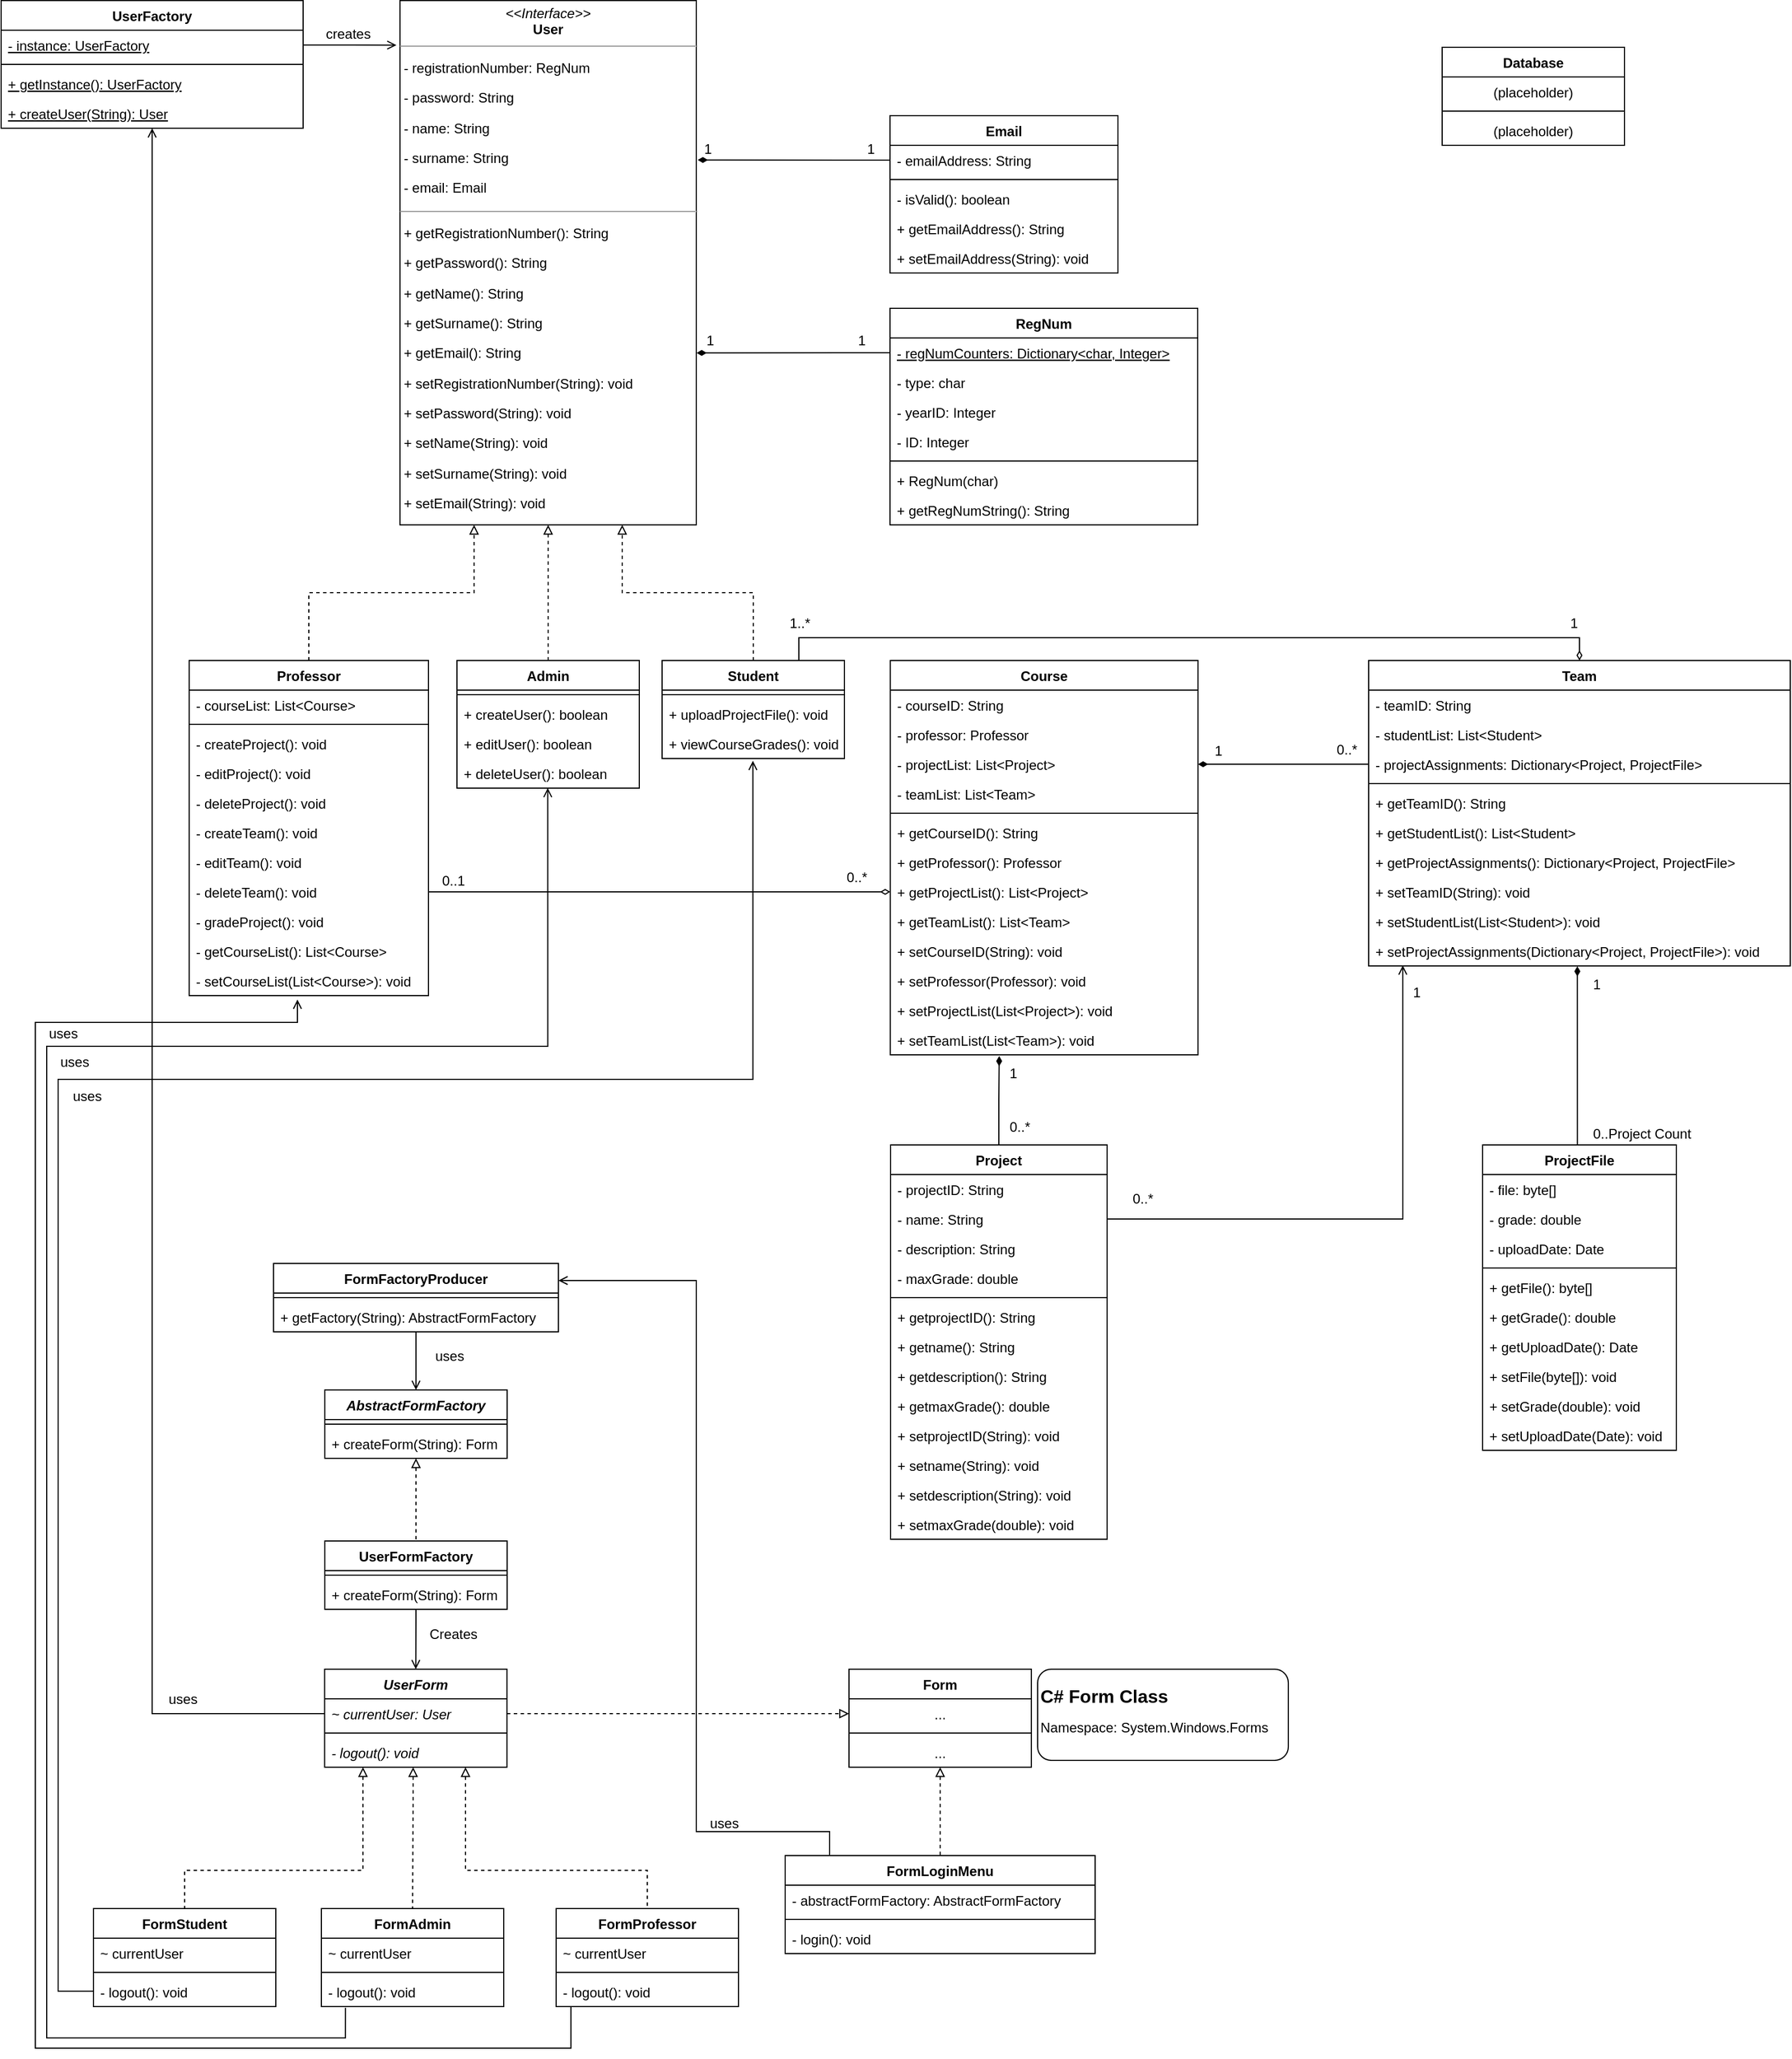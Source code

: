 <mxfile version="10.6.7" type="device"><diagram id="9WLGYYXJXkkvw9LjVPhM" name="Page-1"><mxGraphModel dx="1394" dy="836" grid="1" gridSize="10" guides="1" tooltips="1" connect="1" arrows="1" fold="1" page="1" pageScale="1" pageWidth="850" pageHeight="1100" math="0" shadow="0"><root><mxCell id="0"/><mxCell id="1" parent="0"/><mxCell id="fTc-Evs3JfpYbLIohD-S-1" value="&lt;p style=&quot;margin: 0px ; margin-top: 4px ; text-align: center&quot;&gt;&lt;i&gt;&amp;lt;&amp;lt;Interface&amp;gt;&amp;gt;&lt;/i&gt;&lt;br&gt;&lt;b&gt;User&lt;/b&gt;&lt;/p&gt;&lt;hr size=&quot;1&quot;&gt;&lt;p&gt;&amp;nbsp;- registrationNumber: RegNum&lt;/p&gt;&lt;p&gt;&amp;nbsp;- password: String&lt;/p&gt;&lt;p&gt;&amp;nbsp;- name: String&lt;/p&gt;&lt;p&gt;&amp;nbsp;- surname: String&lt;/p&gt;&lt;p&gt;&amp;nbsp;- email: Email&lt;/p&gt;&lt;hr size=&quot;1&quot;&gt;&lt;p&gt;&amp;nbsp;+ getRegistrationNumber(): String&lt;/p&gt;&lt;p&gt;&amp;nbsp;+ getPassword(): String&lt;/p&gt;&lt;p&gt;&amp;nbsp;+ getName(): String&lt;/p&gt;&lt;p&gt;&amp;nbsp;+ getSurname(): String&lt;/p&gt;&lt;p&gt;&amp;nbsp;+ getEmail(): String&lt;/p&gt;&lt;p&gt;&amp;nbsp;+ setRegistrationNumber(String): void&lt;/p&gt;&lt;p&gt;&amp;nbsp;+ setPassword(String): void&lt;/p&gt;&lt;p&gt;&amp;nbsp;+ setName(String): void&lt;/p&gt;&lt;p&gt;&amp;nbsp;+ setSurname(String): void&lt;/p&gt;&lt;p&gt;&amp;nbsp;+ setEmail(String): void&lt;/p&gt;" style="verticalAlign=top;align=left;overflow=fill;fontSize=12;fontFamily=Helvetica;html=1;fillColor=none;" parent="1" vertex="1"><mxGeometry x="360" y="23.5" width="260" height="460" as="geometry"/></mxCell><mxCell id="fTc-Evs3JfpYbLIohD-S-7" value="RegNum" style="swimlane;fontStyle=1;align=center;verticalAlign=top;childLayout=stackLayout;horizontal=1;startSize=26;horizontalStack=0;resizeParent=1;resizeParentMax=0;resizeLast=0;collapsible=1;marginBottom=0;" parent="1" vertex="1"><mxGeometry x="790" y="293.5" width="270" height="190" as="geometry"/></mxCell><mxCell id="fTc-Evs3JfpYbLIohD-S-19" value="- regNumCounters: Dictionary&lt;char, Integer&gt;" style="text;strokeColor=none;fillColor=none;align=left;verticalAlign=top;spacingLeft=4;spacingRight=4;overflow=hidden;rotatable=0;points=[[0,0.5],[1,0.5]];portConstraint=eastwest;fontStyle=4" parent="fTc-Evs3JfpYbLIohD-S-7" vertex="1"><mxGeometry y="26" width="270" height="26" as="geometry"/></mxCell><mxCell id="fTc-Evs3JfpYbLIohD-S-8" value="- type: char" style="text;strokeColor=none;fillColor=none;align=left;verticalAlign=top;spacingLeft=4;spacingRight=4;overflow=hidden;rotatable=0;points=[[0,0.5],[1,0.5]];portConstraint=eastwest;" parent="fTc-Evs3JfpYbLIohD-S-7" vertex="1"><mxGeometry y="52" width="270" height="26" as="geometry"/></mxCell><mxCell id="fTc-Evs3JfpYbLIohD-S-11" value="- yearID: Integer" style="text;strokeColor=none;fillColor=none;align=left;verticalAlign=top;spacingLeft=4;spacingRight=4;overflow=hidden;rotatable=0;points=[[0,0.5],[1,0.5]];portConstraint=eastwest;" parent="fTc-Evs3JfpYbLIohD-S-7" vertex="1"><mxGeometry y="78" width="270" height="26" as="geometry"/></mxCell><mxCell id="fTc-Evs3JfpYbLIohD-S-12" value="- ID: Integer" style="text;strokeColor=none;fillColor=none;align=left;verticalAlign=top;spacingLeft=4;spacingRight=4;overflow=hidden;rotatable=0;points=[[0,0.5],[1,0.5]];portConstraint=eastwest;" parent="fTc-Evs3JfpYbLIohD-S-7" vertex="1"><mxGeometry y="104" width="270" height="26" as="geometry"/></mxCell><mxCell id="fTc-Evs3JfpYbLIohD-S-9" value="" style="line;strokeWidth=1;fillColor=none;align=left;verticalAlign=middle;spacingTop=-1;spacingLeft=3;spacingRight=3;rotatable=0;labelPosition=right;points=[];portConstraint=eastwest;" parent="fTc-Evs3JfpYbLIohD-S-7" vertex="1"><mxGeometry y="130" width="270" height="8" as="geometry"/></mxCell><mxCell id="fTc-Evs3JfpYbLIohD-S-10" value="+ RegNum(char)" style="text;strokeColor=none;fillColor=none;align=left;verticalAlign=top;spacingLeft=4;spacingRight=4;overflow=hidden;rotatable=0;points=[[0,0.5],[1,0.5]];portConstraint=eastwest;" parent="fTc-Evs3JfpYbLIohD-S-7" vertex="1"><mxGeometry y="138" width="270" height="26" as="geometry"/></mxCell><mxCell id="fTc-Evs3JfpYbLIohD-S-24" value="+ getRegNumString(): String" style="text;strokeColor=none;fillColor=none;align=left;verticalAlign=top;spacingLeft=4;spacingRight=4;overflow=hidden;rotatable=0;points=[[0,0.5],[1,0.5]];portConstraint=eastwest;" parent="fTc-Evs3JfpYbLIohD-S-7" vertex="1"><mxGeometry y="164" width="270" height="26" as="geometry"/></mxCell><mxCell id="fTc-Evs3JfpYbLIohD-S-140" style="edgeStyle=orthogonalEdgeStyle;rounded=0;orthogonalLoop=1;jettySize=auto;html=1;exitX=0.5;exitY=0;exitDx=0;exitDy=0;entryX=0.5;entryY=1;entryDx=0;entryDy=0;endArrow=block;endFill=0;dashed=1;" parent="1" source="fTc-Evs3JfpYbLIohD-S-25" target="fTc-Evs3JfpYbLIohD-S-1" edge="1"><mxGeometry relative="1" as="geometry"/></mxCell><mxCell id="fTc-Evs3JfpYbLIohD-S-25" value="Admin" style="swimlane;fontStyle=1;align=center;verticalAlign=top;childLayout=stackLayout;horizontal=1;startSize=26;horizontalStack=0;resizeParent=1;resizeParentMax=0;resizeLast=0;collapsible=1;marginBottom=0;fillColor=none;" parent="1" vertex="1"><mxGeometry x="410" y="602.5" width="160" height="112" as="geometry"/></mxCell><mxCell id="fTc-Evs3JfpYbLIohD-S-27" value="" style="line;strokeWidth=1;fillColor=none;align=left;verticalAlign=middle;spacingTop=-1;spacingLeft=3;spacingRight=3;rotatable=0;labelPosition=right;points=[];portConstraint=eastwest;" parent="fTc-Evs3JfpYbLIohD-S-25" vertex="1"><mxGeometry y="26" width="160" height="8" as="geometry"/></mxCell><mxCell id="fTc-Evs3JfpYbLIohD-S-28" value="+ createUser(): boolean" style="text;strokeColor=none;fillColor=none;align=left;verticalAlign=top;spacingLeft=4;spacingRight=4;overflow=hidden;rotatable=0;points=[[0,0.5],[1,0.5]];portConstraint=eastwest;" parent="fTc-Evs3JfpYbLIohD-S-25" vertex="1"><mxGeometry y="34" width="160" height="26" as="geometry"/></mxCell><mxCell id="fTc-Evs3JfpYbLIohD-S-38" value="+ editUser(): boolean" style="text;strokeColor=none;fillColor=none;align=left;verticalAlign=top;spacingLeft=4;spacingRight=4;overflow=hidden;rotatable=0;points=[[0,0.5],[1,0.5]];portConstraint=eastwest;" parent="fTc-Evs3JfpYbLIohD-S-25" vertex="1"><mxGeometry y="60" width="160" height="26" as="geometry"/></mxCell><mxCell id="fTc-Evs3JfpYbLIohD-S-39" value="+ deleteUser(): boolean" style="text;strokeColor=none;fillColor=none;align=left;verticalAlign=top;spacingLeft=4;spacingRight=4;overflow=hidden;rotatable=0;points=[[0,0.5],[1,0.5]];portConstraint=eastwest;" parent="fTc-Evs3JfpYbLIohD-S-25" vertex="1"><mxGeometry y="86" width="160" height="26" as="geometry"/></mxCell><mxCell id="fTc-Evs3JfpYbLIohD-S-144" style="edgeStyle=orthogonalEdgeStyle;rounded=0;orthogonalLoop=1;jettySize=auto;html=1;exitX=0.5;exitY=0;exitDx=0;exitDy=0;entryX=0.75;entryY=1;entryDx=0;entryDy=0;dashed=1;endArrow=block;endFill=0;" parent="1" source="fTc-Evs3JfpYbLIohD-S-29" target="fTc-Evs3JfpYbLIohD-S-1" edge="1"><mxGeometry relative="1" as="geometry"/></mxCell><mxCell id="fTc-Evs3JfpYbLIohD-S-29" value="Student" style="swimlane;fontStyle=1;align=center;verticalAlign=top;childLayout=stackLayout;horizontal=1;startSize=26;horizontalStack=0;resizeParent=1;resizeParentMax=0;resizeLast=0;collapsible=1;marginBottom=0;fillColor=none;" parent="1" vertex="1"><mxGeometry x="590" y="602.5" width="160" height="86" as="geometry"/></mxCell><mxCell id="fTc-Evs3JfpYbLIohD-S-31" value="" style="line;strokeWidth=1;fillColor=none;align=left;verticalAlign=middle;spacingTop=-1;spacingLeft=3;spacingRight=3;rotatable=0;labelPosition=right;points=[];portConstraint=eastwest;" parent="fTc-Evs3JfpYbLIohD-S-29" vertex="1"><mxGeometry y="26" width="160" height="8" as="geometry"/></mxCell><mxCell id="fTc-Evs3JfpYbLIohD-S-32" value="+ uploadProjectFile(): void" style="text;strokeColor=none;fillColor=none;align=left;verticalAlign=top;spacingLeft=4;spacingRight=4;overflow=hidden;rotatable=0;points=[[0,0.5],[1,0.5]];portConstraint=eastwest;" parent="fTc-Evs3JfpYbLIohD-S-29" vertex="1"><mxGeometry y="34" width="160" height="26" as="geometry"/></mxCell><mxCell id="fTc-Evs3JfpYbLIohD-S-40" value="+ viewCourseGrades(): void" style="text;strokeColor=none;fillColor=none;align=left;verticalAlign=top;spacingLeft=4;spacingRight=4;overflow=hidden;rotatable=0;points=[[0,0.5],[1,0.5]];portConstraint=eastwest;" parent="fTc-Evs3JfpYbLIohD-S-29" vertex="1"><mxGeometry y="60" width="160" height="26" as="geometry"/></mxCell><mxCell id="fTc-Evs3JfpYbLIohD-S-143" style="edgeStyle=orthogonalEdgeStyle;rounded=0;orthogonalLoop=1;jettySize=auto;html=1;exitX=0.5;exitY=0;exitDx=0;exitDy=0;entryX=0.25;entryY=1;entryDx=0;entryDy=0;dashed=1;endArrow=block;endFill=0;" parent="1" source="fTc-Evs3JfpYbLIohD-S-33" target="fTc-Evs3JfpYbLIohD-S-1" edge="1"><mxGeometry relative="1" as="geometry"/></mxCell><mxCell id="fTc-Evs3JfpYbLIohD-S-33" value="Professor" style="swimlane;fontStyle=1;align=center;verticalAlign=top;childLayout=stackLayout;horizontal=1;startSize=26;horizontalStack=0;resizeParent=1;resizeParentMax=0;resizeLast=0;collapsible=1;marginBottom=0;fillColor=none;" parent="1" vertex="1"><mxGeometry x="175" y="602.5" width="210" height="294" as="geometry"/></mxCell><mxCell id="fTc-Evs3JfpYbLIohD-S-34" value="- courseList: List&lt;Course&gt;" style="text;strokeColor=none;fillColor=none;align=left;verticalAlign=top;spacingLeft=4;spacingRight=4;overflow=hidden;rotatable=0;points=[[0,0.5],[1,0.5]];portConstraint=eastwest;" parent="fTc-Evs3JfpYbLIohD-S-33" vertex="1"><mxGeometry y="26" width="210" height="26" as="geometry"/></mxCell><mxCell id="fTc-Evs3JfpYbLIohD-S-35" value="" style="line;strokeWidth=1;fillColor=none;align=left;verticalAlign=middle;spacingTop=-1;spacingLeft=3;spacingRight=3;rotatable=0;labelPosition=right;points=[];portConstraint=eastwest;" parent="fTc-Evs3JfpYbLIohD-S-33" vertex="1"><mxGeometry y="52" width="210" height="8" as="geometry"/></mxCell><mxCell id="fTc-Evs3JfpYbLIohD-S-36" value="- createProject(): void" style="text;strokeColor=none;fillColor=none;align=left;verticalAlign=top;spacingLeft=4;spacingRight=4;overflow=hidden;rotatable=0;points=[[0,0.5],[1,0.5]];portConstraint=eastwest;" parent="fTc-Evs3JfpYbLIohD-S-33" vertex="1"><mxGeometry y="60" width="210" height="26" as="geometry"/></mxCell><mxCell id="fTc-Evs3JfpYbLIohD-S-112" value="- editProject(): void" style="text;strokeColor=none;fillColor=none;align=left;verticalAlign=top;spacingLeft=4;spacingRight=4;overflow=hidden;rotatable=0;points=[[0,0.5],[1,0.5]];portConstraint=eastwest;" parent="fTc-Evs3JfpYbLIohD-S-33" vertex="1"><mxGeometry y="86" width="210" height="26" as="geometry"/></mxCell><mxCell id="fTc-Evs3JfpYbLIohD-S-123" value="- deleteProject(): void" style="text;strokeColor=none;fillColor=none;align=left;verticalAlign=top;spacingLeft=4;spacingRight=4;overflow=hidden;rotatable=0;points=[[0,0.5],[1,0.5]];portConstraint=eastwest;" parent="fTc-Evs3JfpYbLIohD-S-33" vertex="1"><mxGeometry y="112" width="210" height="26" as="geometry"/></mxCell><mxCell id="fTc-Evs3JfpYbLIohD-S-124" value="- createTeam(): void" style="text;strokeColor=none;fillColor=none;align=left;verticalAlign=top;spacingLeft=4;spacingRight=4;overflow=hidden;rotatable=0;points=[[0,0.5],[1,0.5]];portConstraint=eastwest;" parent="fTc-Evs3JfpYbLIohD-S-33" vertex="1"><mxGeometry y="138" width="210" height="26" as="geometry"/></mxCell><mxCell id="fTc-Evs3JfpYbLIohD-S-125" value="- editTeam(): void" style="text;strokeColor=none;fillColor=none;align=left;verticalAlign=top;spacingLeft=4;spacingRight=4;overflow=hidden;rotatable=0;points=[[0,0.5],[1,0.5]];portConstraint=eastwest;" parent="fTc-Evs3JfpYbLIohD-S-33" vertex="1"><mxGeometry y="164" width="210" height="26" as="geometry"/></mxCell><mxCell id="fTc-Evs3JfpYbLIohD-S-126" value="- deleteTeam(): void" style="text;strokeColor=none;fillColor=none;align=left;verticalAlign=top;spacingLeft=4;spacingRight=4;overflow=hidden;rotatable=0;points=[[0,0.5],[1,0.5]];portConstraint=eastwest;" parent="fTc-Evs3JfpYbLIohD-S-33" vertex="1"><mxGeometry y="190" width="210" height="26" as="geometry"/></mxCell><mxCell id="fTc-Evs3JfpYbLIohD-S-127" value="- gradeProject(): void" style="text;strokeColor=none;fillColor=none;align=left;verticalAlign=top;spacingLeft=4;spacingRight=4;overflow=hidden;rotatable=0;points=[[0,0.5],[1,0.5]];portConstraint=eastwest;" parent="fTc-Evs3JfpYbLIohD-S-33" vertex="1"><mxGeometry y="216" width="210" height="26" as="geometry"/></mxCell><mxCell id="fTc-Evs3JfpYbLIohD-S-128" value="- getCourseList(): List&lt;Course&gt;" style="text;strokeColor=none;fillColor=none;align=left;verticalAlign=top;spacingLeft=4;spacingRight=4;overflow=hidden;rotatable=0;points=[[0,0.5],[1,0.5]];portConstraint=eastwest;" parent="fTc-Evs3JfpYbLIohD-S-33" vertex="1"><mxGeometry y="242" width="210" height="26" as="geometry"/></mxCell><mxCell id="fTc-Evs3JfpYbLIohD-S-129" value="- setCourseList(List&lt;Course&gt;): void" style="text;strokeColor=none;fillColor=none;align=left;verticalAlign=top;spacingLeft=4;spacingRight=4;overflow=hidden;rotatable=0;points=[[0,0.5],[1,0.5]];portConstraint=eastwest;" parent="fTc-Evs3JfpYbLIohD-S-33" vertex="1"><mxGeometry y="268" width="210" height="26" as="geometry"/></mxCell><mxCell id="fTc-Evs3JfpYbLIohD-S-41" value="Email" style="swimlane;fontStyle=1;align=center;verticalAlign=top;childLayout=stackLayout;horizontal=1;startSize=26;horizontalStack=0;resizeParent=1;resizeParentMax=0;resizeLast=0;collapsible=1;marginBottom=0;fillColor=none;" parent="1" vertex="1"><mxGeometry x="790" y="124.5" width="200" height="138" as="geometry"/></mxCell><mxCell id="fTc-Evs3JfpYbLIohD-S-42" value="- emailAddress: String" style="text;strokeColor=none;fillColor=none;align=left;verticalAlign=top;spacingLeft=4;spacingRight=4;overflow=hidden;rotatable=0;points=[[0,0.5],[1,0.5]];portConstraint=eastwest;" parent="fTc-Evs3JfpYbLIohD-S-41" vertex="1"><mxGeometry y="26" width="200" height="26" as="geometry"/></mxCell><mxCell id="fTc-Evs3JfpYbLIohD-S-43" value="" style="line;strokeWidth=1;fillColor=none;align=left;verticalAlign=middle;spacingTop=-1;spacingLeft=3;spacingRight=3;rotatable=0;labelPosition=right;points=[];portConstraint=eastwest;" parent="fTc-Evs3JfpYbLIohD-S-41" vertex="1"><mxGeometry y="52" width="200" height="8" as="geometry"/></mxCell><mxCell id="fTc-Evs3JfpYbLIohD-S-46" value="- isValid(): boolean" style="text;strokeColor=none;fillColor=none;align=left;verticalAlign=top;spacingLeft=4;spacingRight=4;overflow=hidden;rotatable=0;points=[[0,0.5],[1,0.5]];portConstraint=eastwest;" parent="fTc-Evs3JfpYbLIohD-S-41" vertex="1"><mxGeometry y="60" width="200" height="26" as="geometry"/></mxCell><mxCell id="fTc-Evs3JfpYbLIohD-S-44" value="+ getEmailAddress(): String" style="text;strokeColor=none;fillColor=none;align=left;verticalAlign=top;spacingLeft=4;spacingRight=4;overflow=hidden;rotatable=0;points=[[0,0.5],[1,0.5]];portConstraint=eastwest;" parent="fTc-Evs3JfpYbLIohD-S-41" vertex="1"><mxGeometry y="86" width="200" height="26" as="geometry"/></mxCell><mxCell id="fTc-Evs3JfpYbLIohD-S-45" value="+ setEmailAddress(String): void" style="text;strokeColor=none;fillColor=none;align=left;verticalAlign=top;spacingLeft=4;spacingRight=4;overflow=hidden;rotatable=0;points=[[0,0.5],[1,0.5]];portConstraint=eastwest;" parent="fTc-Evs3JfpYbLIohD-S-41" vertex="1"><mxGeometry y="112" width="200" height="26" as="geometry"/></mxCell><mxCell id="fTc-Evs3JfpYbLIohD-S-54" value="Course" style="swimlane;fontStyle=1;align=center;verticalAlign=top;childLayout=stackLayout;horizontal=1;startSize=26;horizontalStack=0;resizeParent=1;resizeParentMax=0;resizeLast=0;collapsible=1;marginBottom=0;fillColor=none;" parent="1" vertex="1"><mxGeometry x="790.25" y="602.5" width="270" height="346" as="geometry"/></mxCell><mxCell id="fTc-Evs3JfpYbLIohD-S-55" value="- courseID: String" style="text;strokeColor=none;fillColor=none;align=left;verticalAlign=top;spacingLeft=4;spacingRight=4;overflow=hidden;rotatable=0;points=[[0,0.5],[1,0.5]];portConstraint=eastwest;" parent="fTc-Evs3JfpYbLIohD-S-54" vertex="1"><mxGeometry y="26" width="270" height="26" as="geometry"/></mxCell><mxCell id="fTc-Evs3JfpYbLIohD-S-58" value="- professor: Professor" style="text;strokeColor=none;fillColor=none;align=left;verticalAlign=top;spacingLeft=4;spacingRight=4;overflow=hidden;rotatable=0;points=[[0,0.5],[1,0.5]];portConstraint=eastwest;" parent="fTc-Evs3JfpYbLIohD-S-54" vertex="1"><mxGeometry y="52" width="270" height="26" as="geometry"/></mxCell><mxCell id="fTc-Evs3JfpYbLIohD-S-59" value="- projectList: List&lt;Project&gt;" style="text;strokeColor=none;fillColor=none;align=left;verticalAlign=top;spacingLeft=4;spacingRight=4;overflow=hidden;rotatable=0;points=[[0,0.5],[1,0.5]];portConstraint=eastwest;" parent="fTc-Evs3JfpYbLIohD-S-54" vertex="1"><mxGeometry y="78" width="270" height="26" as="geometry"/></mxCell><mxCell id="fTc-Evs3JfpYbLIohD-S-62" value="- teamList: List&lt;Team&gt;" style="text;strokeColor=none;fillColor=none;align=left;verticalAlign=top;spacingLeft=4;spacingRight=4;overflow=hidden;rotatable=0;points=[[0,0.5],[1,0.5]];portConstraint=eastwest;" parent="fTc-Evs3JfpYbLIohD-S-54" vertex="1"><mxGeometry y="104" width="270" height="26" as="geometry"/></mxCell><mxCell id="fTc-Evs3JfpYbLIohD-S-56" value="" style="line;strokeWidth=1;fillColor=none;align=left;verticalAlign=middle;spacingTop=-1;spacingLeft=3;spacingRight=3;rotatable=0;labelPosition=right;points=[];portConstraint=eastwest;" parent="fTc-Evs3JfpYbLIohD-S-54" vertex="1"><mxGeometry y="130" width="270" height="8" as="geometry"/></mxCell><mxCell id="fTc-Evs3JfpYbLIohD-S-57" value="+ getCourseID(): String" style="text;strokeColor=none;fillColor=none;align=left;verticalAlign=top;spacingLeft=4;spacingRight=4;overflow=hidden;rotatable=0;points=[[0,0.5],[1,0.5]];portConstraint=eastwest;" parent="fTc-Evs3JfpYbLIohD-S-54" vertex="1"><mxGeometry y="138" width="270" height="26" as="geometry"/></mxCell><mxCell id="fTc-Evs3JfpYbLIohD-S-60" value="+ getProfessor(): Professor" style="text;strokeColor=none;fillColor=none;align=left;verticalAlign=top;spacingLeft=4;spacingRight=4;overflow=hidden;rotatable=0;points=[[0,0.5],[1,0.5]];portConstraint=eastwest;" parent="fTc-Evs3JfpYbLIohD-S-54" vertex="1"><mxGeometry y="164" width="270" height="26" as="geometry"/></mxCell><mxCell id="fTc-Evs3JfpYbLIohD-S-61" value="+ getProjectList(): List&lt;Project&gt;" style="text;strokeColor=none;fillColor=none;align=left;verticalAlign=top;spacingLeft=4;spacingRight=4;overflow=hidden;rotatable=0;points=[[0,0.5],[1,0.5]];portConstraint=eastwest;" parent="fTc-Evs3JfpYbLIohD-S-54" vertex="1"><mxGeometry y="190" width="270" height="26" as="geometry"/></mxCell><mxCell id="fTc-Evs3JfpYbLIohD-S-75" value="+ getTeamList(): List&lt;Team&gt;" style="text;strokeColor=none;fillColor=none;align=left;verticalAlign=top;spacingLeft=4;spacingRight=4;overflow=hidden;rotatable=0;points=[[0,0.5],[1,0.5]];portConstraint=eastwest;" parent="fTc-Evs3JfpYbLIohD-S-54" vertex="1"><mxGeometry y="216" width="270" height="26" as="geometry"/></mxCell><mxCell id="fTc-Evs3JfpYbLIohD-S-72" value="+ setCourseID(String): void" style="text;strokeColor=none;fillColor=none;align=left;verticalAlign=top;spacingLeft=4;spacingRight=4;overflow=hidden;rotatable=0;points=[[0,0.5],[1,0.5]];portConstraint=eastwest;" parent="fTc-Evs3JfpYbLIohD-S-54" vertex="1"><mxGeometry y="242" width="270" height="26" as="geometry"/></mxCell><mxCell id="fTc-Evs3JfpYbLIohD-S-73" value="+ setProfessor(Professor): void" style="text;strokeColor=none;fillColor=none;align=left;verticalAlign=top;spacingLeft=4;spacingRight=4;overflow=hidden;rotatable=0;points=[[0,0.5],[1,0.5]];portConstraint=eastwest;" parent="fTc-Evs3JfpYbLIohD-S-54" vertex="1"><mxGeometry y="268" width="270" height="26" as="geometry"/></mxCell><mxCell id="fTc-Evs3JfpYbLIohD-S-74" value="+ setProjectList(List&lt;Project&gt;): void" style="text;strokeColor=none;fillColor=none;align=left;verticalAlign=top;spacingLeft=4;spacingRight=4;overflow=hidden;rotatable=0;points=[[0,0.5],[1,0.5]];portConstraint=eastwest;" parent="fTc-Evs3JfpYbLIohD-S-54" vertex="1"><mxGeometry y="294" width="270" height="26" as="geometry"/></mxCell><mxCell id="fTc-Evs3JfpYbLIohD-S-63" value="+ setTeamList(List&lt;Team&gt;): void" style="text;strokeColor=none;fillColor=none;align=left;verticalAlign=top;spacingLeft=4;spacingRight=4;overflow=hidden;rotatable=0;points=[[0,0.5],[1,0.5]];portConstraint=eastwest;" parent="fTc-Evs3JfpYbLIohD-S-54" vertex="1"><mxGeometry y="320" width="270" height="26" as="geometry"/></mxCell><mxCell id="fTc-Evs3JfpYbLIohD-S-155" style="edgeStyle=orthogonalEdgeStyle;rounded=0;orthogonalLoop=1;jettySize=auto;html=1;exitX=0.5;exitY=0;exitDx=0;exitDy=0;entryX=0.354;entryY=1.038;entryDx=0;entryDy=0;entryPerimeter=0;startArrow=none;startFill=0;endArrow=diamondThin;endFill=1;" parent="1" source="fTc-Evs3JfpYbLIohD-S-76" target="fTc-Evs3JfpYbLIohD-S-63" edge="1"><mxGeometry relative="1" as="geometry"/></mxCell><mxCell id="fTc-Evs3JfpYbLIohD-S-76" value="Project" style="swimlane;fontStyle=1;align=center;verticalAlign=top;childLayout=stackLayout;horizontal=1;startSize=26;horizontalStack=0;resizeParent=1;resizeParentMax=0;resizeLast=0;collapsible=1;marginBottom=0;fillColor=none;" parent="1" vertex="1"><mxGeometry x="790.5" y="1027.5" width="190" height="346" as="geometry"/></mxCell><mxCell id="fTc-Evs3JfpYbLIohD-S-77" value="- projectID: String" style="text;strokeColor=none;fillColor=none;align=left;verticalAlign=top;spacingLeft=4;spacingRight=4;overflow=hidden;rotatable=0;points=[[0,0.5],[1,0.5]];portConstraint=eastwest;" parent="fTc-Evs3JfpYbLIohD-S-76" vertex="1"><mxGeometry y="26" width="190" height="26" as="geometry"/></mxCell><mxCell id="fTc-Evs3JfpYbLIohD-S-97" value="- name: String" style="text;strokeColor=none;fillColor=none;align=left;verticalAlign=top;spacingLeft=4;spacingRight=4;overflow=hidden;rotatable=0;points=[[0,0.5],[1,0.5]];portConstraint=eastwest;" parent="fTc-Evs3JfpYbLIohD-S-76" vertex="1"><mxGeometry y="52" width="190" height="26" as="geometry"/></mxCell><mxCell id="fTc-Evs3JfpYbLIohD-S-98" value="- description: String" style="text;strokeColor=none;fillColor=none;align=left;verticalAlign=top;spacingLeft=4;spacingRight=4;overflow=hidden;rotatable=0;points=[[0,0.5],[1,0.5]];portConstraint=eastwest;" parent="fTc-Evs3JfpYbLIohD-S-76" vertex="1"><mxGeometry y="78" width="190" height="26" as="geometry"/></mxCell><mxCell id="fTc-Evs3JfpYbLIohD-S-99" value="- maxGrade: double" style="text;strokeColor=none;fillColor=none;align=left;verticalAlign=top;spacingLeft=4;spacingRight=4;overflow=hidden;rotatable=0;points=[[0,0.5],[1,0.5]];portConstraint=eastwest;" parent="fTc-Evs3JfpYbLIohD-S-76" vertex="1"><mxGeometry y="104" width="190" height="26" as="geometry"/></mxCell><mxCell id="fTc-Evs3JfpYbLIohD-S-78" value="" style="line;strokeWidth=1;fillColor=none;align=left;verticalAlign=middle;spacingTop=-1;spacingLeft=3;spacingRight=3;rotatable=0;labelPosition=right;points=[];portConstraint=eastwest;" parent="fTc-Evs3JfpYbLIohD-S-76" vertex="1"><mxGeometry y="130" width="190" height="8" as="geometry"/></mxCell><mxCell id="fTc-Evs3JfpYbLIohD-S-79" value="+ getprojectID(): String" style="text;strokeColor=none;fillColor=none;align=left;verticalAlign=top;spacingLeft=4;spacingRight=4;overflow=hidden;rotatable=0;points=[[0,0.5],[1,0.5]];portConstraint=eastwest;" parent="fTc-Evs3JfpYbLIohD-S-76" vertex="1"><mxGeometry y="138" width="190" height="26" as="geometry"/></mxCell><mxCell id="fTc-Evs3JfpYbLIohD-S-105" value="+ getname(): String" style="text;strokeColor=none;fillColor=none;align=left;verticalAlign=top;spacingLeft=4;spacingRight=4;overflow=hidden;rotatable=0;points=[[0,0.5],[1,0.5]];portConstraint=eastwest;" parent="fTc-Evs3JfpYbLIohD-S-76" vertex="1"><mxGeometry y="164" width="190" height="26" as="geometry"/></mxCell><mxCell id="fTc-Evs3JfpYbLIohD-S-106" value="+ getdescription(): String" style="text;strokeColor=none;fillColor=none;align=left;verticalAlign=top;spacingLeft=4;spacingRight=4;overflow=hidden;rotatable=0;points=[[0,0.5],[1,0.5]];portConstraint=eastwest;" parent="fTc-Evs3JfpYbLIohD-S-76" vertex="1"><mxGeometry y="190" width="190" height="26" as="geometry"/></mxCell><mxCell id="fTc-Evs3JfpYbLIohD-S-107" value="+ getmaxGrade(): double" style="text;strokeColor=none;fillColor=none;align=left;verticalAlign=top;spacingLeft=4;spacingRight=4;overflow=hidden;rotatable=0;points=[[0,0.5],[1,0.5]];portConstraint=eastwest;" parent="fTc-Evs3JfpYbLIohD-S-76" vertex="1"><mxGeometry y="216" width="190" height="26" as="geometry"/></mxCell><mxCell id="fTc-Evs3JfpYbLIohD-S-108" value="+ setprojectID(String): void" style="text;strokeColor=none;fillColor=none;align=left;verticalAlign=top;spacingLeft=4;spacingRight=4;overflow=hidden;rotatable=0;points=[[0,0.5],[1,0.5]];portConstraint=eastwest;" parent="fTc-Evs3JfpYbLIohD-S-76" vertex="1"><mxGeometry y="242" width="190" height="26" as="geometry"/></mxCell><mxCell id="fTc-Evs3JfpYbLIohD-S-109" value="+ setname(String): void" style="text;strokeColor=none;fillColor=none;align=left;verticalAlign=top;spacingLeft=4;spacingRight=4;overflow=hidden;rotatable=0;points=[[0,0.5],[1,0.5]];portConstraint=eastwest;" parent="fTc-Evs3JfpYbLIohD-S-76" vertex="1"><mxGeometry y="268" width="190" height="26" as="geometry"/></mxCell><mxCell id="fTc-Evs3JfpYbLIohD-S-110" value="+ setdescription(String): void" style="text;strokeColor=none;fillColor=none;align=left;verticalAlign=top;spacingLeft=4;spacingRight=4;overflow=hidden;rotatable=0;points=[[0,0.5],[1,0.5]];portConstraint=eastwest;" parent="fTc-Evs3JfpYbLIohD-S-76" vertex="1"><mxGeometry y="294" width="190" height="26" as="geometry"/></mxCell><mxCell id="fTc-Evs3JfpYbLIohD-S-111" value="+ setmaxGrade(double): void" style="text;strokeColor=none;fillColor=none;align=left;verticalAlign=top;spacingLeft=4;spacingRight=4;overflow=hidden;rotatable=0;points=[[0,0.5],[1,0.5]];portConstraint=eastwest;" parent="fTc-Evs3JfpYbLIohD-S-76" vertex="1"><mxGeometry y="320" width="190" height="26" as="geometry"/></mxCell><mxCell id="CNsYhqLsDQhtOM8kM7J--1" style="edgeStyle=orthogonalEdgeStyle;rounded=0;orthogonalLoop=1;jettySize=auto;html=1;exitX=0.5;exitY=0;exitDx=0;exitDy=0;entryX=0.75;entryY=0;entryDx=0;entryDy=0;endArrow=none;endFill=0;startArrow=diamondThin;startFill=0;" parent="1" source="fTc-Evs3JfpYbLIohD-S-80" target="fTc-Evs3JfpYbLIohD-S-29" edge="1"><mxGeometry relative="1" as="geometry"/></mxCell><mxCell id="fTc-Evs3JfpYbLIohD-S-80" value="Team" style="swimlane;fontStyle=1;align=center;verticalAlign=top;childLayout=stackLayout;horizontal=1;startSize=26;horizontalStack=0;resizeParent=1;resizeParentMax=0;resizeLast=0;collapsible=1;marginBottom=0;fillColor=none;" parent="1" vertex="1"><mxGeometry x="1210" y="602.5" width="370" height="268" as="geometry"/></mxCell><mxCell id="fTc-Evs3JfpYbLIohD-S-81" value="- teamID: String" style="text;strokeColor=none;fillColor=none;align=left;verticalAlign=top;spacingLeft=4;spacingRight=4;overflow=hidden;rotatable=0;points=[[0,0.5],[1,0.5]];portConstraint=eastwest;" parent="fTc-Evs3JfpYbLIohD-S-80" vertex="1"><mxGeometry y="26" width="370" height="26" as="geometry"/></mxCell><mxCell id="fTc-Evs3JfpYbLIohD-S-84" value="- studentList: List&lt;Student&gt;" style="text;strokeColor=none;fillColor=none;align=left;verticalAlign=top;spacingLeft=4;spacingRight=4;overflow=hidden;rotatable=0;points=[[0,0.5],[1,0.5]];portConstraint=eastwest;" parent="fTc-Evs3JfpYbLIohD-S-80" vertex="1"><mxGeometry y="52" width="370" height="26" as="geometry"/></mxCell><mxCell id="fTc-Evs3JfpYbLIohD-S-85" value="- projectAssignments: Dictionary&lt;Project, ProjectFile&gt;" style="text;strokeColor=none;fillColor=none;align=left;verticalAlign=top;spacingLeft=4;spacingRight=4;overflow=hidden;rotatable=0;points=[[0,0.5],[1,0.5]];portConstraint=eastwest;" parent="fTc-Evs3JfpYbLIohD-S-80" vertex="1"><mxGeometry y="78" width="370" height="26" as="geometry"/></mxCell><mxCell id="fTc-Evs3JfpYbLIohD-S-82" value="" style="line;strokeWidth=1;fillColor=none;align=left;verticalAlign=middle;spacingTop=-1;spacingLeft=3;spacingRight=3;rotatable=0;labelPosition=right;points=[];portConstraint=eastwest;" parent="fTc-Evs3JfpYbLIohD-S-80" vertex="1"><mxGeometry y="104" width="370" height="8" as="geometry"/></mxCell><mxCell id="fTc-Evs3JfpYbLIohD-S-83" value="+ getTeamID(): String" style="text;strokeColor=none;fillColor=none;align=left;verticalAlign=top;spacingLeft=4;spacingRight=4;overflow=hidden;rotatable=0;points=[[0,0.5],[1,0.5]];portConstraint=eastwest;" parent="fTc-Evs3JfpYbLIohD-S-80" vertex="1"><mxGeometry y="112" width="370" height="26" as="geometry"/></mxCell><mxCell id="fTc-Evs3JfpYbLIohD-S-100" value="+ getStudentList(): List&lt;Student&gt;" style="text;strokeColor=none;fillColor=none;align=left;verticalAlign=top;spacingLeft=4;spacingRight=4;overflow=hidden;rotatable=0;points=[[0,0.5],[1,0.5]];portConstraint=eastwest;" parent="fTc-Evs3JfpYbLIohD-S-80" vertex="1"><mxGeometry y="138" width="370" height="26" as="geometry"/></mxCell><mxCell id="fTc-Evs3JfpYbLIohD-S-101" value="+ getProjectAssignments(): Dictionary&lt;Project, ProjectFile&gt;" style="text;strokeColor=none;fillColor=none;align=left;verticalAlign=top;spacingLeft=4;spacingRight=4;overflow=hidden;rotatable=0;points=[[0,0.5],[1,0.5]];portConstraint=eastwest;" parent="fTc-Evs3JfpYbLIohD-S-80" vertex="1"><mxGeometry y="164" width="370" height="26" as="geometry"/></mxCell><mxCell id="fTc-Evs3JfpYbLIohD-S-102" value="+ setTeamID(String): void" style="text;strokeColor=none;fillColor=none;align=left;verticalAlign=top;spacingLeft=4;spacingRight=4;overflow=hidden;rotatable=0;points=[[0,0.5],[1,0.5]];portConstraint=eastwest;" parent="fTc-Evs3JfpYbLIohD-S-80" vertex="1"><mxGeometry y="190" width="370" height="26" as="geometry"/></mxCell><mxCell id="fTc-Evs3JfpYbLIohD-S-103" value="+ setStudentList(List&lt;Student&gt;): void" style="text;strokeColor=none;fillColor=none;align=left;verticalAlign=top;spacingLeft=4;spacingRight=4;overflow=hidden;rotatable=0;points=[[0,0.5],[1,0.5]];portConstraint=eastwest;" parent="fTc-Evs3JfpYbLIohD-S-80" vertex="1"><mxGeometry y="216" width="370" height="26" as="geometry"/></mxCell><mxCell id="fTc-Evs3JfpYbLIohD-S-104" value="+ setProjectAssignments(Dictionary&lt;Project, ProjectFile&gt;): void" style="text;strokeColor=none;fillColor=none;align=left;verticalAlign=top;spacingLeft=4;spacingRight=4;overflow=hidden;rotatable=0;points=[[0,0.5],[1,0.5]];portConstraint=eastwest;" parent="fTc-Evs3JfpYbLIohD-S-80" vertex="1"><mxGeometry y="242" width="370" height="26" as="geometry"/></mxCell><mxCell id="fTc-Evs3JfpYbLIohD-S-163" style="edgeStyle=orthogonalEdgeStyle;rounded=0;orthogonalLoop=1;jettySize=auto;html=1;exitX=0.5;exitY=0;exitDx=0;exitDy=0;entryX=0.495;entryY=1.01;entryDx=0;entryDy=0;entryPerimeter=0;startArrow=none;startFill=0;endArrow=diamondThin;endFill=1;" parent="1" source="fTc-Evs3JfpYbLIohD-S-86" target="fTc-Evs3JfpYbLIohD-S-104" edge="1"><mxGeometry relative="1" as="geometry"><Array as="points"><mxPoint x="1393" y="1028"/></Array></mxGeometry></mxCell><mxCell id="fTc-Evs3JfpYbLIohD-S-86" value="ProjectFile" style="swimlane;fontStyle=1;align=center;verticalAlign=top;childLayout=stackLayout;horizontal=1;startSize=26;horizontalStack=0;resizeParent=1;resizeParentMax=0;resizeLast=0;collapsible=1;marginBottom=0;fillColor=none;" parent="1" vertex="1"><mxGeometry x="1310" y="1027.5" width="170" height="268" as="geometry"/></mxCell><mxCell id="fTc-Evs3JfpYbLIohD-S-87" value="- file: byte[]" style="text;strokeColor=none;fillColor=none;align=left;verticalAlign=top;spacingLeft=4;spacingRight=4;overflow=hidden;rotatable=0;points=[[0,0.5],[1,0.5]];portConstraint=eastwest;" parent="fTc-Evs3JfpYbLIohD-S-86" vertex="1"><mxGeometry y="26" width="170" height="26" as="geometry"/></mxCell><mxCell id="fTc-Evs3JfpYbLIohD-S-90" value="- grade: double" style="text;strokeColor=none;fillColor=none;align=left;verticalAlign=top;spacingLeft=4;spacingRight=4;overflow=hidden;rotatable=0;points=[[0,0.5],[1,0.5]];portConstraint=eastwest;" parent="fTc-Evs3JfpYbLIohD-S-86" vertex="1"><mxGeometry y="52" width="170" height="26" as="geometry"/></mxCell><mxCell id="fTc-Evs3JfpYbLIohD-S-91" value="- uploadDate: Date" style="text;strokeColor=none;fillColor=none;align=left;verticalAlign=top;spacingLeft=4;spacingRight=4;overflow=hidden;rotatable=0;points=[[0,0.5],[1,0.5]];portConstraint=eastwest;" parent="fTc-Evs3JfpYbLIohD-S-86" vertex="1"><mxGeometry y="78" width="170" height="26" as="geometry"/></mxCell><mxCell id="fTc-Evs3JfpYbLIohD-S-88" value="" style="line;strokeWidth=1;fillColor=none;align=left;verticalAlign=middle;spacingTop=-1;spacingLeft=3;spacingRight=3;rotatable=0;labelPosition=right;points=[];portConstraint=eastwest;" parent="fTc-Evs3JfpYbLIohD-S-86" vertex="1"><mxGeometry y="104" width="170" height="8" as="geometry"/></mxCell><mxCell id="fTc-Evs3JfpYbLIohD-S-89" value="+ getFile(): byte[]" style="text;strokeColor=none;fillColor=none;align=left;verticalAlign=top;spacingLeft=4;spacingRight=4;overflow=hidden;rotatable=0;points=[[0,0.5],[1,0.5]];portConstraint=eastwest;" parent="fTc-Evs3JfpYbLIohD-S-86" vertex="1"><mxGeometry y="112" width="170" height="26" as="geometry"/></mxCell><mxCell id="fTc-Evs3JfpYbLIohD-S-92" value="+ getGrade(): double" style="text;strokeColor=none;fillColor=none;align=left;verticalAlign=top;spacingLeft=4;spacingRight=4;overflow=hidden;rotatable=0;points=[[0,0.5],[1,0.5]];portConstraint=eastwest;" parent="fTc-Evs3JfpYbLIohD-S-86" vertex="1"><mxGeometry y="138" width="170" height="26" as="geometry"/></mxCell><mxCell id="fTc-Evs3JfpYbLIohD-S-93" value="+ getUploadDate(): Date" style="text;strokeColor=none;fillColor=none;align=left;verticalAlign=top;spacingLeft=4;spacingRight=4;overflow=hidden;rotatable=0;points=[[0,0.5],[1,0.5]];portConstraint=eastwest;" parent="fTc-Evs3JfpYbLIohD-S-86" vertex="1"><mxGeometry y="164" width="170" height="26" as="geometry"/></mxCell><mxCell id="fTc-Evs3JfpYbLIohD-S-94" value="+ setFile(byte[]): void&#10;" style="text;strokeColor=none;fillColor=none;align=left;verticalAlign=top;spacingLeft=4;spacingRight=4;overflow=hidden;rotatable=0;points=[[0,0.5],[1,0.5]];portConstraint=eastwest;" parent="fTc-Evs3JfpYbLIohD-S-86" vertex="1"><mxGeometry y="190" width="170" height="26" as="geometry"/></mxCell><mxCell id="fTc-Evs3JfpYbLIohD-S-95" value="+ setGrade(double): void&#10;" style="text;strokeColor=none;fillColor=none;align=left;verticalAlign=top;spacingLeft=4;spacingRight=4;overflow=hidden;rotatable=0;points=[[0,0.5],[1,0.5]];portConstraint=eastwest;" parent="fTc-Evs3JfpYbLIohD-S-86" vertex="1"><mxGeometry y="216" width="170" height="26" as="geometry"/></mxCell><mxCell id="fTc-Evs3JfpYbLIohD-S-96" value="+ setUploadDate(Date): void&#10;" style="text;strokeColor=none;fillColor=none;align=left;verticalAlign=top;spacingLeft=4;spacingRight=4;overflow=hidden;rotatable=0;points=[[0,0.5],[1,0.5]];portConstraint=eastwest;" parent="fTc-Evs3JfpYbLIohD-S-86" vertex="1"><mxGeometry y="242" width="170" height="26" as="geometry"/></mxCell><mxCell id="fTc-Evs3JfpYbLIohD-S-130" value="UserFactory" style="swimlane;fontStyle=1;align=center;verticalAlign=top;childLayout=stackLayout;horizontal=1;startSize=26;horizontalStack=0;resizeParent=1;resizeParentMax=0;resizeLast=0;collapsible=1;marginBottom=0;fillColor=none;" parent="1" vertex="1"><mxGeometry x="10" y="23.5" width="265" height="112" as="geometry"/></mxCell><mxCell id="fTc-Evs3JfpYbLIohD-S-131" value="- instance: UserFactory" style="text;strokeColor=none;fillColor=none;align=left;verticalAlign=top;spacingLeft=4;spacingRight=4;overflow=hidden;rotatable=0;points=[[0,0.5],[1,0.5]];portConstraint=eastwest;fontStyle=4" parent="fTc-Evs3JfpYbLIohD-S-130" vertex="1"><mxGeometry y="26" width="265" height="26" as="geometry"/></mxCell><mxCell id="fTc-Evs3JfpYbLIohD-S-132" value="" style="line;strokeWidth=1;fillColor=none;align=left;verticalAlign=middle;spacingTop=-1;spacingLeft=3;spacingRight=3;rotatable=0;labelPosition=right;points=[];portConstraint=eastwest;" parent="fTc-Evs3JfpYbLIohD-S-130" vertex="1"><mxGeometry y="52" width="265" height="8" as="geometry"/></mxCell><mxCell id="fTc-Evs3JfpYbLIohD-S-133" value="+ getInstance(): UserFactory" style="text;strokeColor=none;fillColor=none;align=left;verticalAlign=top;spacingLeft=4;spacingRight=4;overflow=hidden;rotatable=0;points=[[0,0.5],[1,0.5]];portConstraint=eastwest;fontStyle=4" parent="fTc-Evs3JfpYbLIohD-S-130" vertex="1"><mxGeometry y="60" width="265" height="26" as="geometry"/></mxCell><mxCell id="fTc-Evs3JfpYbLIohD-S-134" value="+ createUser(String): User" style="text;strokeColor=none;fillColor=none;align=left;verticalAlign=top;spacingLeft=4;spacingRight=4;overflow=hidden;rotatable=0;points=[[0,0.5],[1,0.5]];portConstraint=eastwest;fontStyle=4" parent="fTc-Evs3JfpYbLIohD-S-130" vertex="1"><mxGeometry y="86" width="265" height="26" as="geometry"/></mxCell><mxCell id="fTc-Evs3JfpYbLIohD-S-137" value="creates" style="text;html=1;resizable=0;points=[];autosize=1;align=left;verticalAlign=top;spacingTop=-4;" parent="1" vertex="1"><mxGeometry x="292.5" y="42.5" width="50" height="20" as="geometry"/></mxCell><mxCell id="fTc-Evs3JfpYbLIohD-S-138" style="edgeStyle=orthogonalEdgeStyle;rounded=0;orthogonalLoop=1;jettySize=auto;html=1;exitX=1;exitY=0.5;exitDx=0;exitDy=0;entryX=-0.012;entryY=0.085;entryDx=0;entryDy=0;entryPerimeter=0;endArrow=open;endFill=0;" parent="1" source="fTc-Evs3JfpYbLIohD-S-131" target="fTc-Evs3JfpYbLIohD-S-1" edge="1"><mxGeometry relative="1" as="geometry"><Array as="points"><mxPoint x="317" y="62"/></Array></mxGeometry></mxCell><mxCell id="fTc-Evs3JfpYbLIohD-S-149" style="edgeStyle=orthogonalEdgeStyle;rounded=0;orthogonalLoop=1;jettySize=auto;html=1;exitX=0;exitY=0.5;exitDx=0;exitDy=0;entryX=1.001;entryY=0.672;entryDx=0;entryDy=0;entryPerimeter=0;endArrow=diamondThin;endFill=1;" parent="1" source="fTc-Evs3JfpYbLIohD-S-19" target="fTc-Evs3JfpYbLIohD-S-1" edge="1"><mxGeometry relative="1" as="geometry"><Array as="points"><mxPoint x="750" y="333"/><mxPoint x="750" y="333"/></Array></mxGeometry></mxCell><mxCell id="fTc-Evs3JfpYbLIohD-S-151" style="edgeStyle=orthogonalEdgeStyle;rounded=0;orthogonalLoop=1;jettySize=auto;html=1;exitX=0;exitY=0.5;exitDx=0;exitDy=0;entryX=1.005;entryY=0.304;entryDx=0;entryDy=0;entryPerimeter=0;endArrow=diamondThin;endFill=1;" parent="1" source="fTc-Evs3JfpYbLIohD-S-42" target="fTc-Evs3JfpYbLIohD-S-1" edge="1"><mxGeometry relative="1" as="geometry"><Array as="points"><mxPoint x="750" y="163"/><mxPoint x="750" y="163"/></Array></mxGeometry></mxCell><mxCell id="fTc-Evs3JfpYbLIohD-S-152" style="edgeStyle=orthogonalEdgeStyle;rounded=0;orthogonalLoop=1;jettySize=auto;html=1;exitX=0;exitY=0.5;exitDx=0;exitDy=0;entryX=1;entryY=0.5;entryDx=0;entryDy=0;endArrow=none;endFill=0;startArrow=diamondThin;startFill=0;" parent="1" source="fTc-Evs3JfpYbLIohD-S-61" target="fTc-Evs3JfpYbLIohD-S-126" edge="1"><mxGeometry relative="1" as="geometry"/></mxCell><mxCell id="fTc-Evs3JfpYbLIohD-S-153" value="0..1" style="text;html=1;resizable=0;points=[];autosize=1;align=left;verticalAlign=top;spacingTop=-4;" parent="1" vertex="1"><mxGeometry x="395" y="785.5" width="40" height="20" as="geometry"/></mxCell><mxCell id="fTc-Evs3JfpYbLIohD-S-154" value="0..*" style="text;html=1;resizable=0;points=[];autosize=1;align=left;verticalAlign=top;spacingTop=-4;" parent="1" vertex="1"><mxGeometry x="750" y="783" width="30" height="20" as="geometry"/></mxCell><mxCell id="fTc-Evs3JfpYbLIohD-S-157" value="0..*" style="text;html=1;resizable=0;points=[];autosize=1;align=left;verticalAlign=top;spacingTop=-4;" parent="1" vertex="1"><mxGeometry x="893" y="1002" width="30" height="20" as="geometry"/></mxCell><mxCell id="fTc-Evs3JfpYbLIohD-S-158" value="1" style="text;html=1;resizable=0;points=[];autosize=1;align=left;verticalAlign=top;spacingTop=-4;" parent="1" vertex="1"><mxGeometry x="893" y="955" width="20" height="20" as="geometry"/></mxCell><mxCell id="fTc-Evs3JfpYbLIohD-S-159" style="edgeStyle=orthogonalEdgeStyle;rounded=0;orthogonalLoop=1;jettySize=auto;html=1;exitX=0;exitY=0.5;exitDx=0;exitDy=0;entryX=1;entryY=0.5;entryDx=0;entryDy=0;startArrow=none;startFill=0;endArrow=diamondThin;endFill=1;" parent="1" source="fTc-Evs3JfpYbLIohD-S-85" target="fTc-Evs3JfpYbLIohD-S-59" edge="1"><mxGeometry relative="1" as="geometry"/></mxCell><mxCell id="fTc-Evs3JfpYbLIohD-S-160" value="1" style="text;html=1;resizable=0;points=[];autosize=1;align=left;verticalAlign=top;spacingTop=-4;" parent="1" vertex="1"><mxGeometry x="1073" y="672" width="20" height="20" as="geometry"/></mxCell><mxCell id="fTc-Evs3JfpYbLIohD-S-161" value="0..*" style="text;html=1;resizable=0;points=[];autosize=1;align=left;verticalAlign=top;spacingTop=-4;" parent="1" vertex="1"><mxGeometry x="1180" y="671" width="30" height="20" as="geometry"/></mxCell><mxCell id="fTc-Evs3JfpYbLIohD-S-162" style="edgeStyle=orthogonalEdgeStyle;rounded=0;orthogonalLoop=1;jettySize=auto;html=1;exitX=1;exitY=0.5;exitDx=0;exitDy=0;entryX=0.081;entryY=0.981;entryDx=0;entryDy=0;entryPerimeter=0;startArrow=none;startFill=0;endArrow=open;endFill=0;" parent="1" source="fTc-Evs3JfpYbLIohD-S-97" target="fTc-Evs3JfpYbLIohD-S-104" edge="1"><mxGeometry relative="1" as="geometry"/></mxCell><mxCell id="fTc-Evs3JfpYbLIohD-S-164" value="0..*" style="text;html=1;resizable=0;points=[];autosize=1;align=left;verticalAlign=top;spacingTop=-4;" parent="1" vertex="1"><mxGeometry x="1001" y="1065" width="30" height="20" as="geometry"/></mxCell><mxCell id="fTc-Evs3JfpYbLIohD-S-165" value="1" style="text;html=1;resizable=0;points=[];autosize=1;align=left;verticalAlign=top;spacingTop=-4;" parent="1" vertex="1"><mxGeometry x="1247" y="883.5" width="20" height="20" as="geometry"/></mxCell><mxCell id="fTc-Evs3JfpYbLIohD-S-166" value="0..Project Count" style="text;html=1;resizable=0;points=[];autosize=1;align=left;verticalAlign=top;spacingTop=-4;" parent="1" vertex="1"><mxGeometry x="1405" y="1008" width="100" height="20" as="geometry"/></mxCell><mxCell id="fTc-Evs3JfpYbLIohD-S-167" value="1" style="text;html=1;resizable=0;points=[];autosize=1;align=left;verticalAlign=top;spacingTop=-4;" parent="1" vertex="1"><mxGeometry x="1405" y="877" width="20" height="20" as="geometry"/></mxCell><mxCell id="fTc-Evs3JfpYbLIohD-S-168" value="1" style="text;html=1;resizable=0;points=[];autosize=1;align=left;verticalAlign=top;spacingTop=-4;" parent="1" vertex="1"><mxGeometry x="768" y="143.5" width="20" height="20" as="geometry"/></mxCell><mxCell id="fTc-Evs3JfpYbLIohD-S-169" value="1" style="text;html=1;resizable=0;points=[];autosize=1;align=left;verticalAlign=top;spacingTop=-4;" parent="1" vertex="1"><mxGeometry x="625" y="143.5" width="20" height="20" as="geometry"/></mxCell><mxCell id="fTc-Evs3JfpYbLIohD-S-170" value="1" style="text;html=1;resizable=0;points=[];autosize=1;align=left;verticalAlign=top;spacingTop=-4;" parent="1" vertex="1"><mxGeometry x="627" y="312" width="20" height="20" as="geometry"/></mxCell><mxCell id="fTc-Evs3JfpYbLIohD-S-171" value="1" style="text;html=1;resizable=0;points=[];autosize=1;align=left;verticalAlign=top;spacingTop=-4;" parent="1" vertex="1"><mxGeometry x="760" y="312" width="20" height="20" as="geometry"/></mxCell><mxCell id="CNsYhqLsDQhtOM8kM7J--2" value="1..*" style="text;html=1;resizable=0;points=[];autosize=1;align=left;verticalAlign=top;spacingTop=-4;" parent="1" vertex="1"><mxGeometry x="700" y="560" width="30" height="20" as="geometry"/></mxCell><mxCell id="CNsYhqLsDQhtOM8kM7J--3" value="1" style="text;html=1;resizable=0;points=[];autosize=1;align=left;verticalAlign=top;spacingTop=-4;" parent="1" vertex="1"><mxGeometry x="1385" y="560" width="20" height="20" as="geometry"/></mxCell><mxCell id="sbOX7-LMd4qVG3qyO6OU-36" style="edgeStyle=orthogonalEdgeStyle;rounded=0;orthogonalLoop=1;jettySize=auto;html=1;entryX=0.5;entryY=0;entryDx=0;entryDy=0;endArrow=open;endFill=0;" edge="1" parent="1" source="sbOX7-LMd4qVG3qyO6OU-1" target="sbOX7-LMd4qVG3qyO6OU-5"><mxGeometry relative="1" as="geometry"/></mxCell><mxCell id="sbOX7-LMd4qVG3qyO6OU-1" value="FormFactoryProducer" style="swimlane;fontStyle=1;align=center;verticalAlign=top;childLayout=stackLayout;horizontal=1;startSize=26;horizontalStack=0;resizeParent=1;resizeParentMax=0;resizeLast=0;collapsible=1;marginBottom=0;" vertex="1" parent="1"><mxGeometry x="249.029" y="1131.5" width="250" height="60" as="geometry"/></mxCell><mxCell id="sbOX7-LMd4qVG3qyO6OU-3" value="" style="line;strokeWidth=1;fillColor=none;align=left;verticalAlign=middle;spacingTop=-1;spacingLeft=3;spacingRight=3;rotatable=0;labelPosition=right;points=[];portConstraint=eastwest;" vertex="1" parent="sbOX7-LMd4qVG3qyO6OU-1"><mxGeometry y="26" width="250" height="8" as="geometry"/></mxCell><mxCell id="sbOX7-LMd4qVG3qyO6OU-4" value="+ getFactory(String): AbstractFormFactory" style="text;strokeColor=none;fillColor=none;align=left;verticalAlign=top;spacingLeft=4;spacingRight=4;overflow=hidden;rotatable=0;points=[[0,0.5],[1,0.5]];portConstraint=eastwest;" vertex="1" parent="sbOX7-LMd4qVG3qyO6OU-1"><mxGeometry y="34" width="250" height="26" as="geometry"/></mxCell><mxCell id="sbOX7-LMd4qVG3qyO6OU-40" style="edgeStyle=orthogonalEdgeStyle;rounded=0;orthogonalLoop=1;jettySize=auto;html=1;entryX=0.5;entryY=0;entryDx=0;entryDy=0;endArrow=none;endFill=0;dashed=1;startArrow=block;startFill=0;" edge="1" parent="1" source="sbOX7-LMd4qVG3qyO6OU-5" target="sbOX7-LMd4qVG3qyO6OU-9"><mxGeometry relative="1" as="geometry"/></mxCell><mxCell id="sbOX7-LMd4qVG3qyO6OU-5" value="AbstractFormFactory" style="swimlane;fontStyle=3;align=center;verticalAlign=top;childLayout=stackLayout;horizontal=1;startSize=26;horizontalStack=0;resizeParent=1;resizeParentMax=0;resizeLast=0;collapsible=1;marginBottom=0;" vertex="1" parent="1"><mxGeometry x="294.029" y="1242.5" width="160" height="60" as="geometry"/></mxCell><mxCell id="sbOX7-LMd4qVG3qyO6OU-7" value="" style="line;strokeWidth=1;fillColor=none;align=left;verticalAlign=middle;spacingTop=-1;spacingLeft=3;spacingRight=3;rotatable=0;labelPosition=right;points=[];portConstraint=eastwest;" vertex="1" parent="sbOX7-LMd4qVG3qyO6OU-5"><mxGeometry y="26" width="160" height="8" as="geometry"/></mxCell><mxCell id="sbOX7-LMd4qVG3qyO6OU-8" value="+ createForm(String): Form" style="text;strokeColor=none;fillColor=none;align=left;verticalAlign=top;spacingLeft=4;spacingRight=4;overflow=hidden;rotatable=0;points=[[0,0.5],[1,0.5]];portConstraint=eastwest;" vertex="1" parent="sbOX7-LMd4qVG3qyO6OU-5"><mxGeometry y="34" width="160" height="26" as="geometry"/></mxCell><mxCell id="sbOX7-LMd4qVG3qyO6OU-52" style="edgeStyle=orthogonalEdgeStyle;rounded=0;orthogonalLoop=1;jettySize=auto;html=1;entryX=0.5;entryY=0;entryDx=0;entryDy=0;startArrow=none;startFill=0;endArrow=open;endFill=0;" edge="1" parent="1" source="sbOX7-LMd4qVG3qyO6OU-9" target="sbOX7-LMd4qVG3qyO6OU-48"><mxGeometry relative="1" as="geometry"><Array as="points"><mxPoint x="373.5" y="1444"/><mxPoint x="373.5" y="1444"/></Array></mxGeometry></mxCell><mxCell id="sbOX7-LMd4qVG3qyO6OU-9" value="UserFormFactory" style="swimlane;fontStyle=1;align=center;verticalAlign=top;childLayout=stackLayout;horizontal=1;startSize=26;horizontalStack=0;resizeParent=1;resizeParentMax=0;resizeLast=0;collapsible=1;marginBottom=0;" vertex="1" parent="1"><mxGeometry x="294.029" y="1375" width="160" height="60" as="geometry"/></mxCell><mxCell id="sbOX7-LMd4qVG3qyO6OU-11" value="" style="line;strokeWidth=1;fillColor=none;align=left;verticalAlign=middle;spacingTop=-1;spacingLeft=3;spacingRight=3;rotatable=0;labelPosition=right;points=[];portConstraint=eastwest;" vertex="1" parent="sbOX7-LMd4qVG3qyO6OU-9"><mxGeometry y="26" width="160" height="8" as="geometry"/></mxCell><mxCell id="sbOX7-LMd4qVG3qyO6OU-12" value="+ createForm(String): Form" style="text;strokeColor=none;fillColor=none;align=left;verticalAlign=top;spacingLeft=4;spacingRight=4;overflow=hidden;rotatable=0;points=[[0,0.5],[1,0.5]];portConstraint=eastwest;" vertex="1" parent="sbOX7-LMd4qVG3qyO6OU-9"><mxGeometry y="34" width="160" height="26" as="geometry"/></mxCell><mxCell id="sbOX7-LMd4qVG3qyO6OU-68" style="edgeStyle=orthogonalEdgeStyle;rounded=0;orthogonalLoop=1;jettySize=auto;html=1;startArrow=none;startFill=0;endArrow=open;endFill=0;entryX=0.498;entryY=1.077;entryDx=0;entryDy=0;entryPerimeter=0;" edge="1" parent="1" source="sbOX7-LMd4qVG3qyO6OU-14" target="fTc-Evs3JfpYbLIohD-S-40"><mxGeometry relative="1" as="geometry"><mxPoint x="670" y="950" as="targetPoint"/><Array as="points"><mxPoint x="60" y="1770"/><mxPoint x="60" y="970"/><mxPoint x="670" y="970"/></Array></mxGeometry></mxCell><mxCell id="sbOX7-LMd4qVG3qyO6OU-14" value="FormStudent" style="swimlane;fontStyle=1;align=center;verticalAlign=top;childLayout=stackLayout;horizontal=1;startSize=26;horizontalStack=0;resizeParent=1;resizeParentMax=0;resizeLast=0;collapsible=1;marginBottom=0;" vertex="1" parent="1"><mxGeometry x="91.029" y="1697.5" width="160" height="86" as="geometry"/></mxCell><mxCell id="sbOX7-LMd4qVG3qyO6OU-15" value="~ currentUser" style="text;strokeColor=none;fillColor=none;align=left;verticalAlign=top;spacingLeft=4;spacingRight=4;overflow=hidden;rotatable=0;points=[[0,0.5],[1,0.5]];portConstraint=eastwest;" vertex="1" parent="sbOX7-LMd4qVG3qyO6OU-14"><mxGeometry y="26" width="160" height="26" as="geometry"/></mxCell><mxCell id="sbOX7-LMd4qVG3qyO6OU-16" value="" style="line;strokeWidth=1;fillColor=none;align=left;verticalAlign=middle;spacingTop=-1;spacingLeft=3;spacingRight=3;rotatable=0;labelPosition=right;points=[];portConstraint=eastwest;" vertex="1" parent="sbOX7-LMd4qVG3qyO6OU-14"><mxGeometry y="52" width="160" height="8" as="geometry"/></mxCell><mxCell id="sbOX7-LMd4qVG3qyO6OU-17" value="- logout(): void" style="text;strokeColor=none;fillColor=none;align=left;verticalAlign=top;spacingLeft=4;spacingRight=4;overflow=hidden;rotatable=0;points=[[0,0.5],[1,0.5]];portConstraint=eastwest;" vertex="1" parent="sbOX7-LMd4qVG3qyO6OU-14"><mxGeometry y="60" width="160" height="26" as="geometry"/></mxCell><mxCell id="sbOX7-LMd4qVG3qyO6OU-69" style="edgeStyle=orthogonalEdgeStyle;rounded=0;orthogonalLoop=1;jettySize=auto;html=1;startArrow=none;startFill=0;endArrow=open;endFill=0;entryX=0.451;entryY=0.974;entryDx=0;entryDy=0;entryPerimeter=0;exitX=0.132;exitY=1.045;exitDx=0;exitDy=0;exitPerimeter=0;" edge="1" parent="1" source="sbOX7-LMd4qVG3qyO6OU-21"><mxGeometry relative="1" as="geometry"><mxPoint x="489.667" y="714.333" as="targetPoint"/><mxPoint x="311.333" y="1778" as="sourcePoint"/><Array as="points"><mxPoint x="312" y="1811"/><mxPoint x="50" y="1811"/><mxPoint x="50" y="941"/><mxPoint x="490" y="941"/></Array></mxGeometry></mxCell><mxCell id="sbOX7-LMd4qVG3qyO6OU-18" value="FormAdmin" style="swimlane;fontStyle=1;align=center;verticalAlign=top;childLayout=stackLayout;horizontal=1;startSize=26;horizontalStack=0;resizeParent=1;resizeParentMax=0;resizeLast=0;collapsible=1;marginBottom=0;" vertex="1" parent="1"><mxGeometry x="291.029" y="1697.5" width="160" height="86" as="geometry"/></mxCell><mxCell id="sbOX7-LMd4qVG3qyO6OU-19" value="~ currentUser" style="text;strokeColor=none;fillColor=none;align=left;verticalAlign=top;spacingLeft=4;spacingRight=4;overflow=hidden;rotatable=0;points=[[0,0.5],[1,0.5]];portConstraint=eastwest;" vertex="1" parent="sbOX7-LMd4qVG3qyO6OU-18"><mxGeometry y="26" width="160" height="26" as="geometry"/></mxCell><mxCell id="sbOX7-LMd4qVG3qyO6OU-20" value="" style="line;strokeWidth=1;fillColor=none;align=left;verticalAlign=middle;spacingTop=-1;spacingLeft=3;spacingRight=3;rotatable=0;labelPosition=right;points=[];portConstraint=eastwest;" vertex="1" parent="sbOX7-LMd4qVG3qyO6OU-18"><mxGeometry y="52" width="160" height="8" as="geometry"/></mxCell><mxCell id="sbOX7-LMd4qVG3qyO6OU-21" value="- logout(): void" style="text;strokeColor=none;fillColor=none;align=left;verticalAlign=top;spacingLeft=4;spacingRight=4;overflow=hidden;rotatable=0;points=[[0,0.5],[1,0.5]];portConstraint=eastwest;" vertex="1" parent="sbOX7-LMd4qVG3qyO6OU-18"><mxGeometry y="60" width="160" height="26" as="geometry"/></mxCell><mxCell id="sbOX7-LMd4qVG3qyO6OU-70" style="edgeStyle=orthogonalEdgeStyle;rounded=0;orthogonalLoop=1;jettySize=auto;html=1;startArrow=none;startFill=0;endArrow=open;endFill=0;" edge="1" parent="1" source="sbOX7-LMd4qVG3qyO6OU-22"><mxGeometry relative="1" as="geometry"><mxPoint x="270" y="900" as="targetPoint"/><Array as="points"><mxPoint x="510" y="1820"/><mxPoint x="40" y="1820"/><mxPoint x="40" y="920"/><mxPoint x="270" y="920"/></Array></mxGeometry></mxCell><mxCell id="sbOX7-LMd4qVG3qyO6OU-22" value="FormProfessor" style="swimlane;fontStyle=1;align=center;verticalAlign=top;childLayout=stackLayout;horizontal=1;startSize=26;horizontalStack=0;resizeParent=1;resizeParentMax=0;resizeLast=0;collapsible=1;marginBottom=0;" vertex="1" parent="1"><mxGeometry x="497.029" y="1697.5" width="160" height="86" as="geometry"/></mxCell><mxCell id="sbOX7-LMd4qVG3qyO6OU-23" value="~ currentUser" style="text;strokeColor=none;fillColor=none;align=left;verticalAlign=top;spacingLeft=4;spacingRight=4;overflow=hidden;rotatable=0;points=[[0,0.5],[1,0.5]];portConstraint=eastwest;" vertex="1" parent="sbOX7-LMd4qVG3qyO6OU-22"><mxGeometry y="26" width="160" height="26" as="geometry"/></mxCell><mxCell id="sbOX7-LMd4qVG3qyO6OU-24" value="" style="line;strokeWidth=1;fillColor=none;align=left;verticalAlign=middle;spacingTop=-1;spacingLeft=3;spacingRight=3;rotatable=0;labelPosition=right;points=[];portConstraint=eastwest;" vertex="1" parent="sbOX7-LMd4qVG3qyO6OU-22"><mxGeometry y="52" width="160" height="8" as="geometry"/></mxCell><mxCell id="sbOX7-LMd4qVG3qyO6OU-25" value="- logout(): void" style="text;strokeColor=none;fillColor=none;align=left;verticalAlign=top;spacingLeft=4;spacingRight=4;overflow=hidden;rotatable=0;points=[[0,0.5],[1,0.5]];portConstraint=eastwest;" vertex="1" parent="sbOX7-LMd4qVG3qyO6OU-22"><mxGeometry y="60" width="160" height="26" as="geometry"/></mxCell><mxCell id="sbOX7-LMd4qVG3qyO6OU-61" style="edgeStyle=orthogonalEdgeStyle;rounded=0;orthogonalLoop=1;jettySize=auto;html=1;entryX=0.5;entryY=0;entryDx=0;entryDy=0;dashed=1;startArrow=block;startFill=0;endArrow=none;endFill=0;" edge="1" parent="1" source="sbOX7-LMd4qVG3qyO6OU-26" target="sbOX7-LMd4qVG3qyO6OU-43"><mxGeometry relative="1" as="geometry"><Array as="points"><mxPoint x="834" y="1590"/><mxPoint x="834" y="1590"/></Array></mxGeometry></mxCell><mxCell id="sbOX7-LMd4qVG3qyO6OU-26" value="Form" style="swimlane;fontStyle=1;align=center;verticalAlign=top;childLayout=stackLayout;horizontal=1;startSize=26;horizontalStack=0;resizeParent=1;resizeParentMax=0;resizeLast=0;collapsible=1;marginBottom=0;" vertex="1" parent="1"><mxGeometry x="754.029" y="1487.5" width="160" height="86" as="geometry"/></mxCell><mxCell id="sbOX7-LMd4qVG3qyO6OU-27" value="...&#10;" style="text;strokeColor=none;fillColor=none;align=center;verticalAlign=top;spacingLeft=4;spacingRight=4;overflow=hidden;rotatable=0;points=[[0,0.5],[1,0.5]];portConstraint=eastwest;" vertex="1" parent="sbOX7-LMd4qVG3qyO6OU-26"><mxGeometry y="26" width="160" height="26" as="geometry"/></mxCell><mxCell id="sbOX7-LMd4qVG3qyO6OU-28" value="" style="line;strokeWidth=1;fillColor=none;align=left;verticalAlign=middle;spacingTop=-1;spacingLeft=3;spacingRight=3;rotatable=0;labelPosition=right;points=[];portConstraint=eastwest;" vertex="1" parent="sbOX7-LMd4qVG3qyO6OU-26"><mxGeometry y="52" width="160" height="8" as="geometry"/></mxCell><mxCell id="sbOX7-LMd4qVG3qyO6OU-29" value="..." style="text;strokeColor=none;fillColor=none;align=center;verticalAlign=top;spacingLeft=4;spacingRight=4;overflow=hidden;rotatable=0;points=[[0,0.5],[1,0.5]];portConstraint=eastwest;" vertex="1" parent="sbOX7-LMd4qVG3qyO6OU-26"><mxGeometry y="60" width="160" height="26" as="geometry"/></mxCell><mxCell id="sbOX7-LMd4qVG3qyO6OU-30" value="&lt;h1 style=&quot;font-size: 16px&quot;&gt;C# Form Class&lt;/h1&gt;&lt;div&gt;Namespace: System.Windows.Forms&lt;/div&gt;&lt;div&gt;&lt;br&gt;&lt;/div&gt;&lt;div&gt;&lt;br&gt;&lt;/div&gt;" style="text;html=1;resizable=0;points=[];autosize=1;align=left;verticalAlign=top;spacingTop=-4;rounded=1;perimeterSpacing=1;strokeColor=#000000;" vertex="1" parent="1"><mxGeometry x="919.529" y="1487.5" width="220" height="80" as="geometry"/></mxCell><mxCell id="sbOX7-LMd4qVG3qyO6OU-37" value="uses" style="text;html=1;resizable=0;points=[];autosize=1;align=left;verticalAlign=top;spacingTop=-4;" vertex="1" parent="1"><mxGeometry x="389.029" y="1202.5" width="40" height="20" as="geometry"/></mxCell><mxCell id="sbOX7-LMd4qVG3qyO6OU-42" value="Creates" style="text;html=1;resizable=0;points=[];autosize=1;align=left;verticalAlign=top;spacingTop=-4;" vertex="1" parent="1"><mxGeometry x="383.529" y="1447" width="60" height="20" as="geometry"/></mxCell><mxCell id="sbOX7-LMd4qVG3qyO6OU-75" style="edgeStyle=orthogonalEdgeStyle;rounded=0;orthogonalLoop=1;jettySize=auto;html=1;exitX=0.25;exitY=0;exitDx=0;exitDy=0;entryX=1;entryY=0.25;entryDx=0;entryDy=0;startArrow=none;startFill=0;endArrow=open;endFill=0;" edge="1" parent="1" source="sbOX7-LMd4qVG3qyO6OU-43" target="sbOX7-LMd4qVG3qyO6OU-1"><mxGeometry relative="1" as="geometry"><Array as="points"><mxPoint x="737" y="1630"/><mxPoint x="620" y="1630"/><mxPoint x="620" y="1146"/></Array></mxGeometry></mxCell><mxCell id="sbOX7-LMd4qVG3qyO6OU-43" value="FormLoginMenu" style="swimlane;fontStyle=1;align=center;verticalAlign=top;childLayout=stackLayout;horizontal=1;startSize=26;horizontalStack=0;resizeParent=1;resizeParentMax=0;resizeLast=0;collapsible=1;marginBottom=0;rounded=0;strokeColor=#000000;" vertex="1" parent="1"><mxGeometry x="698" y="1651" width="272" height="86" as="geometry"/></mxCell><mxCell id="sbOX7-LMd4qVG3qyO6OU-44" value="- abstractFormFactory: AbstractFormFactory" style="text;strokeColor=none;fillColor=none;align=left;verticalAlign=top;spacingLeft=4;spacingRight=4;overflow=hidden;rotatable=0;points=[[0,0.5],[1,0.5]];portConstraint=eastwest;" vertex="1" parent="sbOX7-LMd4qVG3qyO6OU-43"><mxGeometry y="26" width="272" height="26" as="geometry"/></mxCell><mxCell id="sbOX7-LMd4qVG3qyO6OU-45" value="" style="line;strokeWidth=1;fillColor=none;align=left;verticalAlign=middle;spacingTop=-1;spacingLeft=3;spacingRight=3;rotatable=0;labelPosition=right;points=[];portConstraint=eastwest;" vertex="1" parent="sbOX7-LMd4qVG3qyO6OU-43"><mxGeometry y="52" width="272" height="8" as="geometry"/></mxCell><mxCell id="sbOX7-LMd4qVG3qyO6OU-46" value="- login(): void" style="text;strokeColor=none;fillColor=none;align=left;verticalAlign=top;spacingLeft=4;spacingRight=4;overflow=hidden;rotatable=0;points=[[0,0.5],[1,0.5]];portConstraint=eastwest;rounded=0;" vertex="1" parent="sbOX7-LMd4qVG3qyO6OU-43"><mxGeometry y="60" width="272" height="26" as="geometry"/></mxCell><mxCell id="sbOX7-LMd4qVG3qyO6OU-62" style="edgeStyle=orthogonalEdgeStyle;rounded=0;orthogonalLoop=1;jettySize=auto;html=1;entryX=0.5;entryY=0;entryDx=0;entryDy=0;dashed=1;startArrow=block;startFill=0;endArrow=none;endFill=0;" edge="1" parent="1" source="sbOX7-LMd4qVG3qyO6OU-48" target="sbOX7-LMd4qVG3qyO6OU-14"><mxGeometry relative="1" as="geometry"><Array as="points"><mxPoint x="327.5" y="1664"/><mxPoint x="171.5" y="1664"/></Array></mxGeometry></mxCell><mxCell id="sbOX7-LMd4qVG3qyO6OU-63" style="edgeStyle=orthogonalEdgeStyle;rounded=0;orthogonalLoop=1;jettySize=auto;html=1;entryX=0.5;entryY=0;entryDx=0;entryDy=0;dashed=1;startArrow=block;startFill=0;endArrow=none;endFill=0;" edge="1" parent="1" source="sbOX7-LMd4qVG3qyO6OU-48" target="sbOX7-LMd4qVG3qyO6OU-18"><mxGeometry relative="1" as="geometry"><Array as="points"><mxPoint x="371.5" y="1604"/><mxPoint x="371.5" y="1604"/></Array></mxGeometry></mxCell><mxCell id="sbOX7-LMd4qVG3qyO6OU-64" style="edgeStyle=orthogonalEdgeStyle;rounded=0;orthogonalLoop=1;jettySize=auto;html=1;entryX=0.5;entryY=0;entryDx=0;entryDy=0;dashed=1;startArrow=block;startFill=0;endArrow=none;endFill=0;" edge="1" parent="1" source="sbOX7-LMd4qVG3qyO6OU-48" target="sbOX7-LMd4qVG3qyO6OU-22"><mxGeometry relative="1" as="geometry"><Array as="points"><mxPoint x="417.5" y="1664"/><mxPoint x="577.5" y="1664"/></Array></mxGeometry></mxCell><mxCell id="sbOX7-LMd4qVG3qyO6OU-48" value="UserForm" style="swimlane;fontStyle=3;align=center;verticalAlign=top;childLayout=stackLayout;horizontal=1;startSize=26;horizontalStack=0;resizeParent=1;resizeParentMax=0;resizeLast=0;collapsible=1;marginBottom=0;rounded=0;strokeColor=#000000;" vertex="1" parent="1"><mxGeometry x="293.853" y="1487.5" width="160" height="86" as="geometry"/></mxCell><mxCell id="sbOX7-LMd4qVG3qyO6OU-49" value="~ currentUser: User&#10;" style="text;strokeColor=none;fillColor=none;align=left;verticalAlign=top;spacingLeft=4;spacingRight=4;overflow=hidden;rotatable=0;points=[[0,0.5],[1,0.5]];portConstraint=eastwest;fontStyle=2" vertex="1" parent="sbOX7-LMd4qVG3qyO6OU-48"><mxGeometry y="26" width="160" height="26" as="geometry"/></mxCell><mxCell id="sbOX7-LMd4qVG3qyO6OU-50" value="" style="line;strokeWidth=1;fillColor=none;align=left;verticalAlign=middle;spacingTop=-1;spacingLeft=3;spacingRight=3;rotatable=0;labelPosition=right;points=[];portConstraint=eastwest;" vertex="1" parent="sbOX7-LMd4qVG3qyO6OU-48"><mxGeometry y="52" width="160" height="8" as="geometry"/></mxCell><mxCell id="sbOX7-LMd4qVG3qyO6OU-51" value="- logout(): void" style="text;strokeColor=none;fillColor=none;align=left;verticalAlign=top;spacingLeft=4;spacingRight=4;overflow=hidden;rotatable=0;points=[[0,0.5],[1,0.5]];portConstraint=eastwest;fontStyle=2" vertex="1" parent="sbOX7-LMd4qVG3qyO6OU-48"><mxGeometry y="60" width="160" height="26" as="geometry"/></mxCell><mxCell id="sbOX7-LMd4qVG3qyO6OU-58" style="edgeStyle=orthogonalEdgeStyle;rounded=0;orthogonalLoop=1;jettySize=auto;html=1;exitX=1;exitY=0.5;exitDx=0;exitDy=0;entryX=0;entryY=0.5;entryDx=0;entryDy=0;startArrow=none;startFill=0;endArrow=block;endFill=0;dashed=1;" edge="1" parent="1" source="sbOX7-LMd4qVG3qyO6OU-49" target="sbOX7-LMd4qVG3qyO6OU-27"><mxGeometry relative="1" as="geometry"><Array as="points"><mxPoint x="547.5" y="1527"/><mxPoint x="547.5" y="1527"/></Array></mxGeometry></mxCell><mxCell id="sbOX7-LMd4qVG3qyO6OU-72" value="uses" style="text;html=1;resizable=0;points=[];autosize=1;align=left;verticalAlign=top;spacingTop=-4;" vertex="1" parent="1"><mxGeometry x="50" y="919.5" width="40" height="20" as="geometry"/></mxCell><mxCell id="sbOX7-LMd4qVG3qyO6OU-73" value="uses" style="text;html=1;resizable=0;points=[];autosize=1;align=left;verticalAlign=top;spacingTop=-4;" vertex="1" parent="1"><mxGeometry x="71" y="975" width="40" height="20" as="geometry"/></mxCell><mxCell id="sbOX7-LMd4qVG3qyO6OU-74" value="uses" style="text;html=1;resizable=0;points=[];autosize=1;align=left;verticalAlign=top;spacingTop=-4;" vertex="1" parent="1"><mxGeometry x="60" y="945" width="40" height="20" as="geometry"/></mxCell><mxCell id="sbOX7-LMd4qVG3qyO6OU-76" value="uses" style="text;html=1;resizable=0;points=[];autosize=1;align=left;verticalAlign=top;spacingTop=-4;" vertex="1" parent="1"><mxGeometry x="630" y="1613" width="40" height="20" as="geometry"/></mxCell><mxCell id="sbOX7-LMd4qVG3qyO6OU-77" style="edgeStyle=orthogonalEdgeStyle;rounded=0;orthogonalLoop=1;jettySize=auto;html=1;exitX=0;exitY=0.5;exitDx=0;exitDy=0;startArrow=none;startFill=0;endArrow=open;endFill=0;" edge="1" parent="1" source="sbOX7-LMd4qVG3qyO6OU-49" target="fTc-Evs3JfpYbLIohD-S-130"><mxGeometry relative="1" as="geometry"><mxPoint x="110" y="140" as="targetPoint"/></mxGeometry></mxCell><mxCell id="sbOX7-LMd4qVG3qyO6OU-78" value="uses" style="text;html=1;resizable=0;points=[];autosize=1;align=left;verticalAlign=top;spacingTop=-4;" vertex="1" parent="1"><mxGeometry x="155" y="1503.5" width="40" height="20" as="geometry"/></mxCell><mxCell id="sbOX7-LMd4qVG3qyO6OU-79" value="Database" style="swimlane;fontStyle=1;align=center;verticalAlign=top;childLayout=stackLayout;horizontal=1;startSize=26;horizontalStack=0;resizeParent=1;resizeParentMax=0;resizeLast=0;collapsible=1;marginBottom=0;rounded=0;strokeColor=#000000;" vertex="1" parent="1"><mxGeometry x="1274.5" y="64.5" width="160" height="86" as="geometry"/></mxCell><mxCell id="sbOX7-LMd4qVG3qyO6OU-80" value="(placeholder)" style="text;strokeColor=none;fillColor=none;align=center;verticalAlign=top;spacingLeft=4;spacingRight=4;overflow=hidden;rotatable=0;points=[[0,0.5],[1,0.5]];portConstraint=eastwest;" vertex="1" parent="sbOX7-LMd4qVG3qyO6OU-79"><mxGeometry y="26" width="160" height="26" as="geometry"/></mxCell><mxCell id="sbOX7-LMd4qVG3qyO6OU-81" value="" style="line;strokeWidth=1;fillColor=none;align=left;verticalAlign=middle;spacingTop=-1;spacingLeft=3;spacingRight=3;rotatable=0;labelPosition=right;points=[];portConstraint=eastwest;" vertex="1" parent="sbOX7-LMd4qVG3qyO6OU-79"><mxGeometry y="52" width="160" height="8" as="geometry"/></mxCell><mxCell id="sbOX7-LMd4qVG3qyO6OU-82" value="(placeholder)" style="text;strokeColor=none;fillColor=none;align=center;verticalAlign=top;spacingLeft=4;spacingRight=4;overflow=hidden;rotatable=0;points=[[0,0.5],[1,0.5]];portConstraint=eastwest;" vertex="1" parent="sbOX7-LMd4qVG3qyO6OU-79"><mxGeometry y="60" width="160" height="26" as="geometry"/></mxCell></root></mxGraphModel></diagram></mxfile>